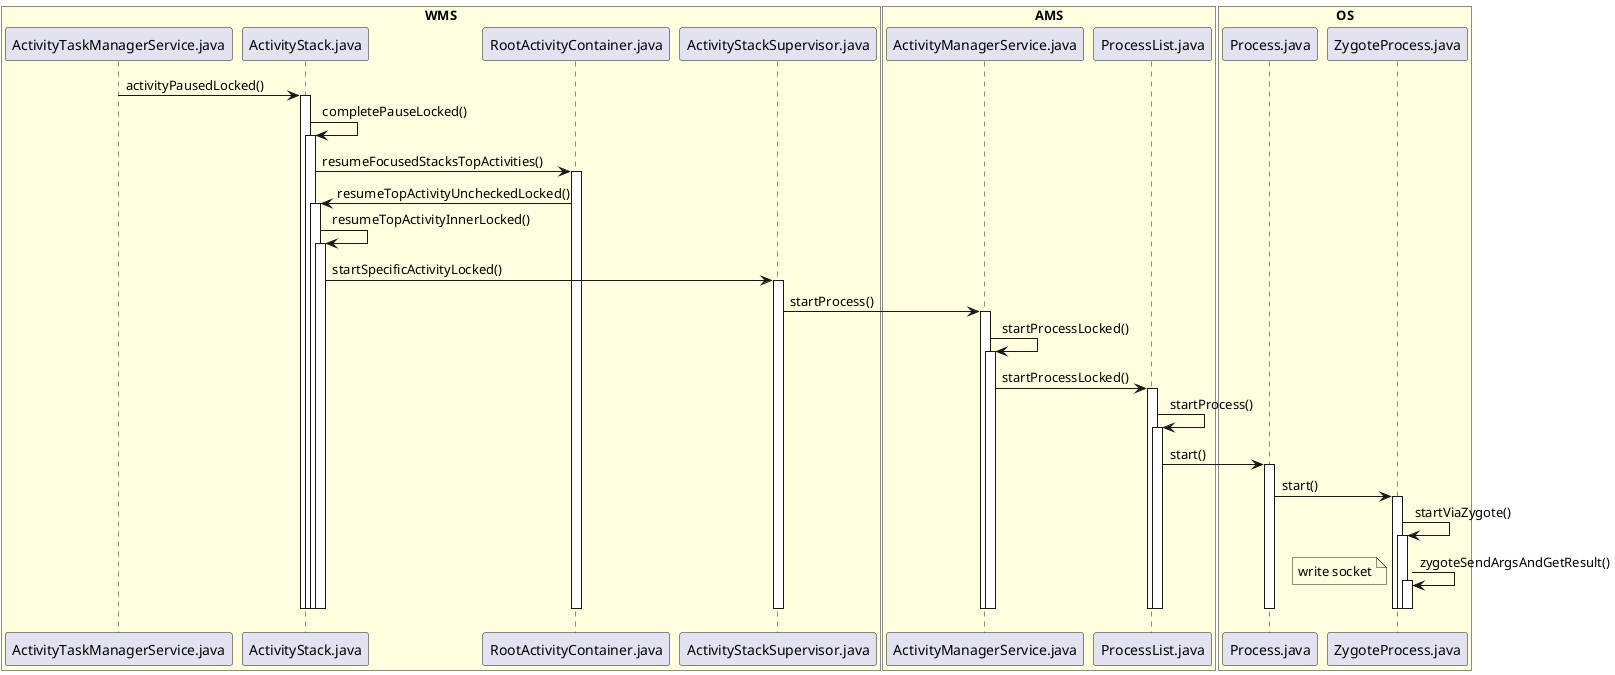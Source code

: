 @startuml


box "WMS"  #LightYellow
participant ActivityTaskManagerService.java
participant ActivityStack.java
participant RootActivityContainer.java
participant ActivityStackSupervisor.java
end box

box "AMS"  #LightYellow
participant ActivityManagerService.java
participant ProcessList.java
end box

box "OS"  #LightYellow
participant Process.java
participant ZygoteProcess.java
end box

ActivityTaskManagerService.java -> ActivityStack.java:activityPausedLocked()
activate ActivityStack.java
ActivityStack.java -> ActivityStack.java:completePauseLocked()
activate ActivityStack.java
ActivityStack.java -> RootActivityContainer.java:resumeFocusedStacksTopActivities()
activate RootActivityContainer.java
RootActivityContainer.java -> ActivityStack.java:resumeTopActivityUncheckedLocked()
activate ActivityStack.java
ActivityStack.java -> ActivityStack.java:resumeTopActivityInnerLocked()
activate ActivityStack.java
ActivityStack.java -> ActivityStackSupervisor.java:startSpecificActivityLocked()
activate ActivityStackSupervisor.java
ActivityStackSupervisor.java -> ActivityManagerService.java:startProcess()
activate ActivityManagerService.java
ActivityManagerService.java -> ActivityManagerService.java:startProcessLocked()
activate ActivityManagerService.java
ActivityManagerService.java -> ProcessList.java:startProcessLocked()
activate ProcessList.java
ProcessList.java -> ProcessList.java:startProcess()
activate ProcessList.java
ProcessList.java -> Process.java:start()
activate Process.java
Process.java -> ZygoteProcess.java:start()
activate ZygoteProcess.java
ZygoteProcess.java -> ZygoteProcess.java:startViaZygote()
activate ZygoteProcess.java
ZygoteProcess.java -> ZygoteProcess.java:zygoteSendArgsAndGetResult()
activate ZygoteProcess.java
note left: write socket

deactivate ZygoteProcess.java
deactivate ZygoteProcess.java
deactivate ZygoteProcess.java
deactivate Process.java
deactivate ActivityStack.java
deactivate ActivityStack.java
deactivate ActivityStack.java
deactivate ActivityStack.java
deactivate RootActivityContainer.java
deactivate ProcessList.java
deactivate ProcessList.java
deactivate ActivityManagerService.java
deactivate ActivityManagerService.java

deactivate ActivityStackSupervisor.java
deactivate ActivityStackSupervisor.java
deactivate ActivityTaskManagerService.java
deactivate ActivityTaskManagerService.java
deactivate ActivityTaskManagerService.java


@enduml